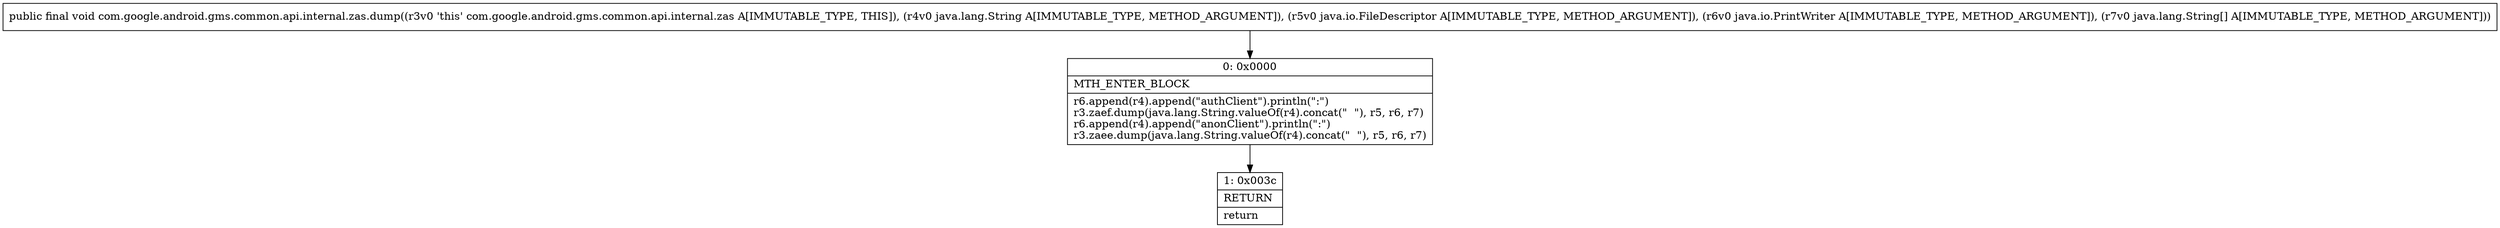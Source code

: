 digraph "CFG forcom.google.android.gms.common.api.internal.zas.dump(Ljava\/lang\/String;Ljava\/io\/FileDescriptor;Ljava\/io\/PrintWriter;[Ljava\/lang\/String;)V" {
Node_0 [shape=record,label="{0\:\ 0x0000|MTH_ENTER_BLOCK\l|r6.append(r4).append(\"authClient\").println(\":\")\lr3.zaef.dump(java.lang.String.valueOf(r4).concat(\"  \"), r5, r6, r7)\lr6.append(r4).append(\"anonClient\").println(\":\")\lr3.zaee.dump(java.lang.String.valueOf(r4).concat(\"  \"), r5, r6, r7)\l}"];
Node_1 [shape=record,label="{1\:\ 0x003c|RETURN\l|return\l}"];
MethodNode[shape=record,label="{public final void com.google.android.gms.common.api.internal.zas.dump((r3v0 'this' com.google.android.gms.common.api.internal.zas A[IMMUTABLE_TYPE, THIS]), (r4v0 java.lang.String A[IMMUTABLE_TYPE, METHOD_ARGUMENT]), (r5v0 java.io.FileDescriptor A[IMMUTABLE_TYPE, METHOD_ARGUMENT]), (r6v0 java.io.PrintWriter A[IMMUTABLE_TYPE, METHOD_ARGUMENT]), (r7v0 java.lang.String[] A[IMMUTABLE_TYPE, METHOD_ARGUMENT])) }"];
MethodNode -> Node_0;
Node_0 -> Node_1;
}

